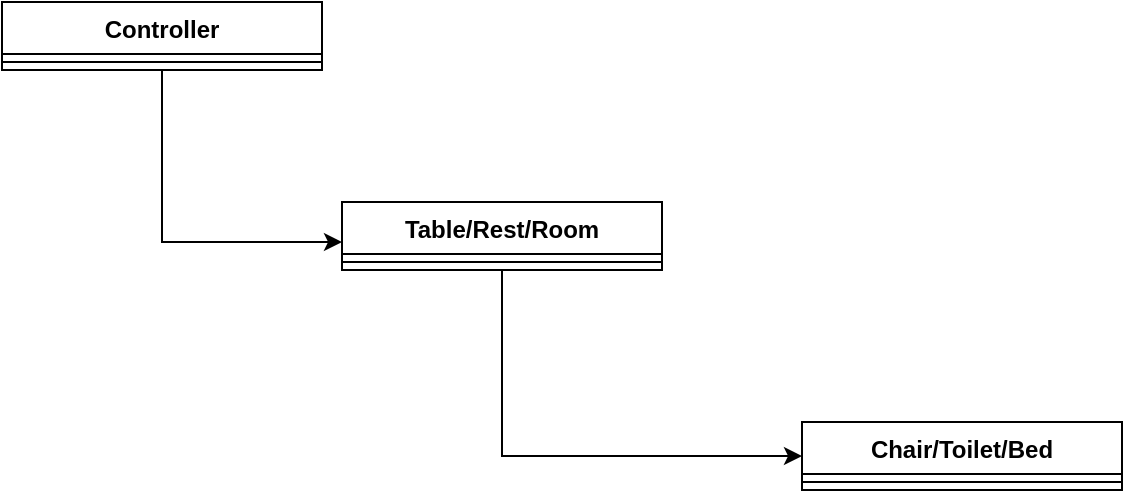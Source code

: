 <mxfile version="24.0.1" type="device">
  <diagram name="Seite-1" id="1IOYILhRP8eNxyudelEM">
    <mxGraphModel dx="1386" dy="759" grid="1" gridSize="10" guides="1" tooltips="1" connect="1" arrows="1" fold="1" page="1" pageScale="1" pageWidth="827" pageHeight="1169" math="0" shadow="0">
      <root>
        <mxCell id="0" />
        <mxCell id="1" parent="0" />
        <mxCell id="9UzsIM21iKdhJAAOuxR5-9" style="edgeStyle=orthogonalEdgeStyle;rounded=0;orthogonalLoop=1;jettySize=auto;html=1;" edge="1" parent="1" source="9UzsIM21iKdhJAAOuxR5-1" target="9UzsIM21iKdhJAAOuxR5-5">
          <mxGeometry relative="1" as="geometry">
            <Array as="points">
              <mxPoint x="220" y="250" />
            </Array>
          </mxGeometry>
        </mxCell>
        <mxCell id="9UzsIM21iKdhJAAOuxR5-1" value="Controller" style="swimlane;fontStyle=1;align=center;verticalAlign=top;childLayout=stackLayout;horizontal=1;startSize=26;horizontalStack=0;resizeParent=1;resizeParentMax=0;resizeLast=0;collapsible=1;marginBottom=0;whiteSpace=wrap;html=1;" vertex="1" parent="1">
          <mxGeometry x="140" y="130" width="160" height="34" as="geometry" />
        </mxCell>
        <mxCell id="9UzsIM21iKdhJAAOuxR5-3" value="" style="line;strokeWidth=1;fillColor=none;align=left;verticalAlign=middle;spacingTop=-1;spacingLeft=3;spacingRight=3;rotatable=0;labelPosition=right;points=[];portConstraint=eastwest;strokeColor=inherit;" vertex="1" parent="9UzsIM21iKdhJAAOuxR5-1">
          <mxGeometry y="26" width="160" height="8" as="geometry" />
        </mxCell>
        <mxCell id="9UzsIM21iKdhJAAOuxR5-10" style="edgeStyle=orthogonalEdgeStyle;rounded=0;orthogonalLoop=1;jettySize=auto;html=1;" edge="1" parent="1" source="9UzsIM21iKdhJAAOuxR5-5" target="9UzsIM21iKdhJAAOuxR5-7">
          <mxGeometry relative="1" as="geometry">
            <Array as="points">
              <mxPoint x="390" y="357" />
            </Array>
          </mxGeometry>
        </mxCell>
        <mxCell id="9UzsIM21iKdhJAAOuxR5-5" value="Table/Rest/Room" style="swimlane;fontStyle=1;align=center;verticalAlign=top;childLayout=stackLayout;horizontal=1;startSize=26;horizontalStack=0;resizeParent=1;resizeParentMax=0;resizeLast=0;collapsible=1;marginBottom=0;whiteSpace=wrap;html=1;" vertex="1" parent="1">
          <mxGeometry x="310" y="230" width="160" height="34" as="geometry" />
        </mxCell>
        <mxCell id="9UzsIM21iKdhJAAOuxR5-6" value="" style="line;strokeWidth=1;fillColor=none;align=left;verticalAlign=middle;spacingTop=-1;spacingLeft=3;spacingRight=3;rotatable=0;labelPosition=right;points=[];portConstraint=eastwest;strokeColor=inherit;" vertex="1" parent="9UzsIM21iKdhJAAOuxR5-5">
          <mxGeometry y="26" width="160" height="8" as="geometry" />
        </mxCell>
        <mxCell id="9UzsIM21iKdhJAAOuxR5-7" value="Chair/Toilet/Bed" style="swimlane;fontStyle=1;align=center;verticalAlign=top;childLayout=stackLayout;horizontal=1;startSize=26;horizontalStack=0;resizeParent=1;resizeParentMax=0;resizeLast=0;collapsible=1;marginBottom=0;whiteSpace=wrap;html=1;" vertex="1" parent="1">
          <mxGeometry x="540" y="340" width="160" height="34" as="geometry" />
        </mxCell>
        <mxCell id="9UzsIM21iKdhJAAOuxR5-8" value="" style="line;strokeWidth=1;fillColor=none;align=left;verticalAlign=middle;spacingTop=-1;spacingLeft=3;spacingRight=3;rotatable=0;labelPosition=right;points=[];portConstraint=eastwest;strokeColor=inherit;" vertex="1" parent="9UzsIM21iKdhJAAOuxR5-7">
          <mxGeometry y="26" width="160" height="8" as="geometry" />
        </mxCell>
      </root>
    </mxGraphModel>
  </diagram>
</mxfile>
